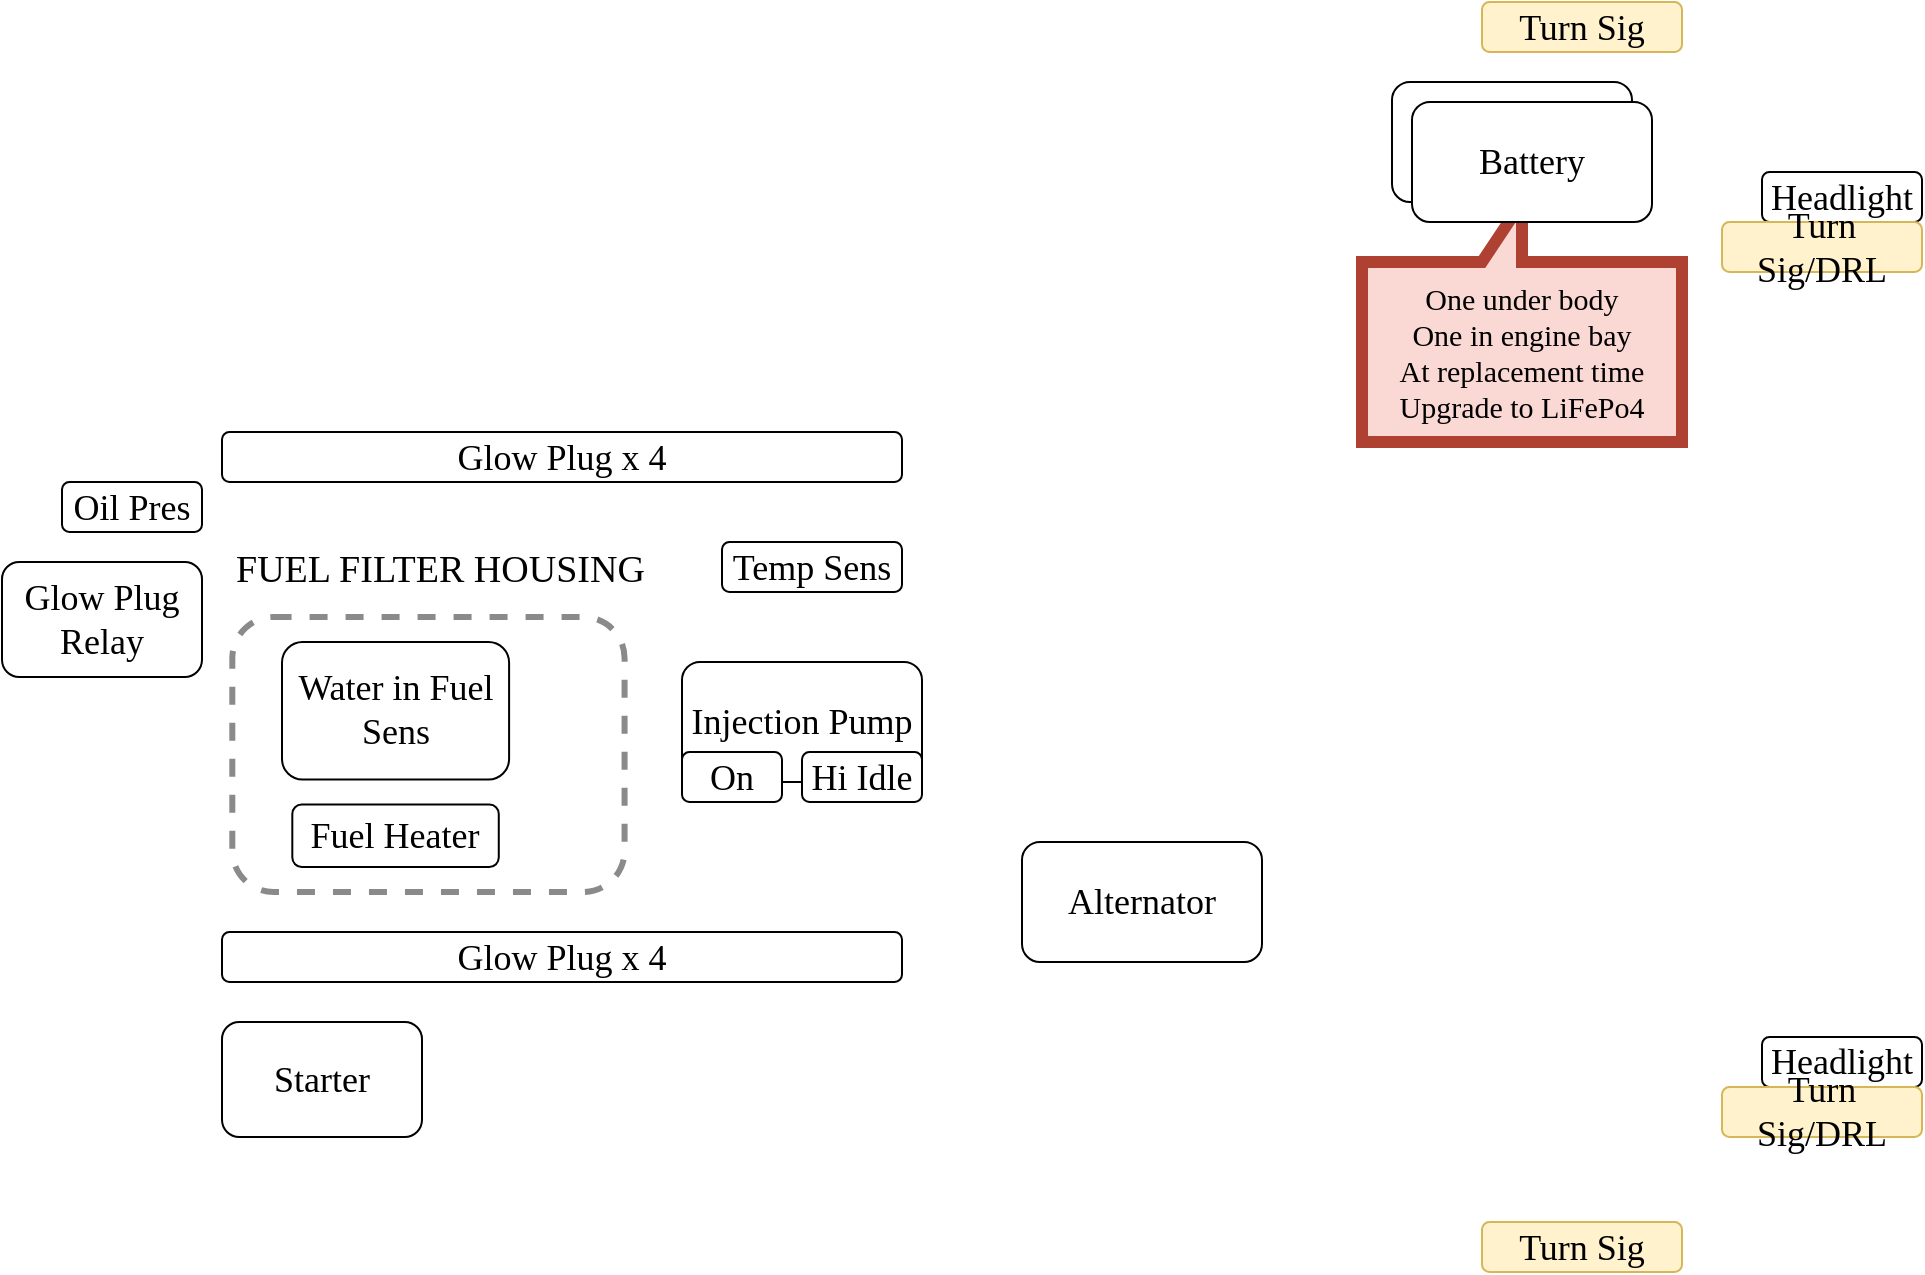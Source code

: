 <mxfile version="20.6.0" type="github">
  <diagram id="UE8rDsr5XHwwFPf_98A7" name="Page-1">
    <mxGraphModel dx="1385" dy="929" grid="1" gridSize="10" guides="1" tooltips="1" connect="1" arrows="1" fold="1" page="1" pageScale="1" pageWidth="1100" pageHeight="850" math="0" shadow="0">
      <root>
        <mxCell id="0" />
        <mxCell id="1" parent="0" />
        <mxCell id="Ujbb4PfxOMzPJcWmRXjg-1" value="Alternator" style="rounded=1;whiteSpace=wrap;html=1;fontFamily=League Spartan;fontSource=https%3A%2F%2Ffonts.googleapis.com%2Fcss%3Ffamily%3DLeague%2BSpartan;fontSize=18;" vertex="1" parent="1">
          <mxGeometry x="840" y="450" width="120" height="60" as="geometry" />
        </mxCell>
        <mxCell id="Ujbb4PfxOMzPJcWmRXjg-7" value="" style="group" vertex="1" connectable="0" parent="1">
          <mxGeometry x="670" y="360" width="120" height="70" as="geometry" />
        </mxCell>
        <mxCell id="Ujbb4PfxOMzPJcWmRXjg-4" value="Injection Pump" style="rounded=1;whiteSpace=wrap;html=1;fontFamily=League Spartan;fontSource=https%3A%2F%2Ffonts.googleapis.com%2Fcss%3Ffamily%3DLeague%2BSpartan;fontSize=18;" vertex="1" parent="Ujbb4PfxOMzPJcWmRXjg-7">
          <mxGeometry width="120" height="60" as="geometry" />
        </mxCell>
        <mxCell id="Ujbb4PfxOMzPJcWmRXjg-5" value="On" style="rounded=1;whiteSpace=wrap;html=1;fontFamily=League Spartan;fontSource=https%3A%2F%2Ffonts.googleapis.com%2Fcss%3Ffamily%3DLeague%2BSpartan;fontSize=18;" vertex="1" parent="Ujbb4PfxOMzPJcWmRXjg-7">
          <mxGeometry y="45" width="50" height="25" as="geometry" />
        </mxCell>
        <mxCell id="Ujbb4PfxOMzPJcWmRXjg-6" value="Hi Idle" style="rounded=1;whiteSpace=wrap;html=1;fontFamily=League Spartan;fontSource=https%3A%2F%2Ffonts.googleapis.com%2Fcss%3Ffamily%3DLeague%2BSpartan;fontSize=18;" vertex="1" parent="Ujbb4PfxOMzPJcWmRXjg-7">
          <mxGeometry x="60" y="45" width="60" height="25" as="geometry" />
        </mxCell>
        <mxCell id="Ujbb4PfxOMzPJcWmRXjg-8" value="Temp Sens" style="rounded=1;whiteSpace=wrap;html=1;fontFamily=League Spartan;fontSource=https%3A%2F%2Ffonts.googleapis.com%2Fcss%3Ffamily%3DLeague%2BSpartan;fontSize=18;" vertex="1" parent="1">
          <mxGeometry x="690" y="300" width="90" height="25" as="geometry" />
        </mxCell>
        <mxCell id="Ujbb4PfxOMzPJcWmRXjg-9" value="Oil Pres" style="rounded=1;whiteSpace=wrap;html=1;fontFamily=League Spartan;fontSource=https%3A%2F%2Ffonts.googleapis.com%2Fcss%3Ffamily%3DLeague%2BSpartan;fontSize=18;" vertex="1" parent="1">
          <mxGeometry x="360" y="270" width="70" height="25" as="geometry" />
        </mxCell>
        <mxCell id="Ujbb4PfxOMzPJcWmRXjg-11" value="Headlight" style="rounded=1;whiteSpace=wrap;html=1;fontFamily=League Spartan;fontSource=https%3A%2F%2Ffonts.googleapis.com%2Fcss%3Ffamily%3DLeague%2BSpartan;fontSize=18;" vertex="1" parent="1">
          <mxGeometry x="1210" y="115" width="80" height="25" as="geometry" />
        </mxCell>
        <mxCell id="Ujbb4PfxOMzPJcWmRXjg-12" value="Headlight" style="rounded=1;whiteSpace=wrap;html=1;fontFamily=League Spartan;fontSource=https%3A%2F%2Ffonts.googleapis.com%2Fcss%3Ffamily%3DLeague%2BSpartan;fontSize=18;" vertex="1" parent="1">
          <mxGeometry x="1210" y="547.5" width="80" height="25" as="geometry" />
        </mxCell>
        <mxCell id="Ujbb4PfxOMzPJcWmRXjg-13" value="Turn Sig/DRL" style="rounded=1;whiteSpace=wrap;html=1;fontFamily=League Spartan;fontSource=https%3A%2F%2Ffonts.googleapis.com%2Fcss%3Ffamily%3DLeague%2BSpartan;fontSize=18;fillColor=#fff2cc;strokeColor=#d6b656;" vertex="1" parent="1">
          <mxGeometry x="1190" y="572.5" width="100" height="25" as="geometry" />
        </mxCell>
        <mxCell id="Ujbb4PfxOMzPJcWmRXjg-14" value="Turn Sig" style="rounded=1;whiteSpace=wrap;html=1;fontFamily=League Spartan;fontSource=https%3A%2F%2Ffonts.googleapis.com%2Fcss%3Ffamily%3DLeague%2BSpartan;fontSize=18;fillColor=#fff2cc;strokeColor=#d6b656;" vertex="1" parent="1">
          <mxGeometry x="1070" y="640" width="100" height="25" as="geometry" />
        </mxCell>
        <mxCell id="Ujbb4PfxOMzPJcWmRXjg-15" value="Turn Sig" style="rounded=1;whiteSpace=wrap;html=1;fontFamily=League Spartan;fontSource=https%3A%2F%2Ffonts.googleapis.com%2Fcss%3Ffamily%3DLeague%2BSpartan;fontSize=18;fillColor=#fff2cc;strokeColor=#d6b656;" vertex="1" parent="1">
          <mxGeometry x="1070" y="30" width="100" height="25" as="geometry" />
        </mxCell>
        <mxCell id="Ujbb4PfxOMzPJcWmRXjg-16" value="Turn Sig/DRL" style="rounded=1;whiteSpace=wrap;html=1;fontFamily=League Spartan;fontSource=https%3A%2F%2Ffonts.googleapis.com%2Fcss%3Ffamily%3DLeague%2BSpartan;fontSize=18;fillColor=#fff2cc;strokeColor=#d6b656;" vertex="1" parent="1">
          <mxGeometry x="1190" y="140" width="100" height="25" as="geometry" />
        </mxCell>
        <mxCell id="Ujbb4PfxOMzPJcWmRXjg-21" value="" style="group" vertex="1" connectable="0" parent="1">
          <mxGeometry x="470" y="350" width="171.29" height="125" as="geometry" />
        </mxCell>
        <mxCell id="Ujbb4PfxOMzPJcWmRXjg-20" value="Water in Fuel Sens" style="rounded=1;whiteSpace=wrap;html=1;fontFamily=League Spartan;fontSource=https%3A%2F%2Ffonts.googleapis.com%2Fcss%3Ffamily%3DLeague%2BSpartan;fontSize=18;" vertex="1" parent="Ujbb4PfxOMzPJcWmRXjg-21">
          <mxGeometry width="113.548" height="68.75" as="geometry" />
        </mxCell>
        <mxCell id="Ujbb4PfxOMzPJcWmRXjg-19" value="Fuel Heater" style="rounded=1;whiteSpace=wrap;html=1;fontFamily=League Spartan;fontSource=https%3A%2F%2Ffonts.googleapis.com%2Fcss%3Ffamily%3DLeague%2BSpartan;fontSize=18;" vertex="1" parent="Ujbb4PfxOMzPJcWmRXjg-21">
          <mxGeometry x="5.161" y="81.25" width="103.226" height="31.25" as="geometry" />
        </mxCell>
        <mxCell id="Ujbb4PfxOMzPJcWmRXjg-24" value="" style="group" vertex="1" connectable="0" parent="Ujbb4PfxOMzPJcWmRXjg-21">
          <mxGeometry x="-30.0" y="-56.25" width="201.29" height="181.25" as="geometry" />
        </mxCell>
        <mxCell id="Ujbb4PfxOMzPJcWmRXjg-22" value="" style="rounded=1;whiteSpace=wrap;html=1;fontFamily=League Spartan;fontSource=https%3A%2F%2Ffonts.googleapis.com%2Fcss%3Ffamily%3DLeague%2BSpartan;fontSize=15;dashed=1;strokeWidth=3;fillColor=none;strokeColor=#8A8A8A;" vertex="1" parent="Ujbb4PfxOMzPJcWmRXjg-24">
          <mxGeometry x="5.161" y="43.75" width="196.129" height="137.5" as="geometry" />
        </mxCell>
        <mxCell id="Ujbb4PfxOMzPJcWmRXjg-23" value="&lt;div style=&quot;&quot;&gt;&lt;span style=&quot;background-color: initial;&quot;&gt;FUEL FILTER HOUSING&lt;/span&gt;&lt;/div&gt;" style="text;html=1;align=left;verticalAlign=middle;resizable=0;points=[];autosize=1;strokeColor=none;fillColor=none;fontSize=19;fontFamily=League Spartan;" vertex="1" parent="Ujbb4PfxOMzPJcWmRXjg-24">
          <mxGeometry x="5.16" width="200" height="40" as="geometry" />
        </mxCell>
        <mxCell id="Ujbb4PfxOMzPJcWmRXjg-28" value="Glow Plug x 4" style="rounded=1;whiteSpace=wrap;html=1;fontFamily=League Spartan;fontSource=https%3A%2F%2Ffonts.googleapis.com%2Fcss%3Ffamily%3DLeague%2BSpartan;fontSize=18;" vertex="1" parent="1">
          <mxGeometry x="440" y="495" width="340" height="25" as="geometry" />
        </mxCell>
        <mxCell id="Ujbb4PfxOMzPJcWmRXjg-29" value="Glow Plug&lt;br&gt;Relay" style="rounded=1;whiteSpace=wrap;html=1;fontFamily=League Spartan;fontSource=https%3A%2F%2Ffonts.googleapis.com%2Fcss%3Ffamily%3DLeague%2BSpartan;fontSize=18;" vertex="1" parent="1">
          <mxGeometry x="330" y="310" width="100" height="57.5" as="geometry" />
        </mxCell>
        <mxCell id="Ujbb4PfxOMzPJcWmRXjg-33" value="" style="group" vertex="1" connectable="0" parent="1">
          <mxGeometry x="1010" y="70" width="160" height="180" as="geometry" />
        </mxCell>
        <mxCell id="Ujbb4PfxOMzPJcWmRXjg-17" value="One under body&#xa;One in engine bay&#xa;At replacement time&#xa;Upgrade to LiFePo4" style="shape=callout;whiteSpace=wrap;perimeter=calloutPerimeter;shadow=0;labelBackgroundColor=none;sketch=0;fillStyle=auto;strokeColor=#ae4132;strokeWidth=6;fontFamily=League Spartan;fontSource=https%3A%2F%2Ffonts.googleapis.com%2Fcss%3Ffamily%3DLeague%2BSpartan;fontSize=15;fillColor=#fad9d5;direction=west;spacingBottom=0;spacing=8;" vertex="1" parent="Ujbb4PfxOMzPJcWmRXjg-33">
          <mxGeometry y="60" width="160" height="120" as="geometry" />
        </mxCell>
        <mxCell id="Ujbb4PfxOMzPJcWmRXjg-10" value="" style="group" vertex="1" connectable="0" parent="Ujbb4PfxOMzPJcWmRXjg-33">
          <mxGeometry x="15" width="130" height="70" as="geometry" />
        </mxCell>
        <mxCell id="Ujbb4PfxOMzPJcWmRXjg-2" value="Battery" style="rounded=1;whiteSpace=wrap;html=1;fontFamily=League Spartan;fontSource=https%3A%2F%2Ffonts.googleapis.com%2Fcss%3Ffamily%3DLeague%2BSpartan;fontSize=18;" vertex="1" parent="Ujbb4PfxOMzPJcWmRXjg-10">
          <mxGeometry width="120" height="60" as="geometry" />
        </mxCell>
        <mxCell id="Ujbb4PfxOMzPJcWmRXjg-3" value="Battery" style="rounded=1;whiteSpace=wrap;html=1;fontFamily=League Spartan;fontSource=https%3A%2F%2Ffonts.googleapis.com%2Fcss%3Ffamily%3DLeague%2BSpartan;fontSize=18;" vertex="1" parent="Ujbb4PfxOMzPJcWmRXjg-10">
          <mxGeometry x="10" y="10" width="120" height="60" as="geometry" />
        </mxCell>
        <mxCell id="Ujbb4PfxOMzPJcWmRXjg-35" value="Glow Plug x 4" style="rounded=1;whiteSpace=wrap;html=1;fontFamily=League Spartan;fontSource=https%3A%2F%2Ffonts.googleapis.com%2Fcss%3Ffamily%3DLeague%2BSpartan;fontSize=18;" vertex="1" parent="1">
          <mxGeometry x="440" y="245" width="340" height="25" as="geometry" />
        </mxCell>
        <mxCell id="Ujbb4PfxOMzPJcWmRXjg-36" value="Starter" style="rounded=1;whiteSpace=wrap;html=1;fontFamily=League Spartan;fontSource=https%3A%2F%2Ffonts.googleapis.com%2Fcss%3Ffamily%3DLeague%2BSpartan;fontSize=18;" vertex="1" parent="1">
          <mxGeometry x="440" y="540" width="100" height="57.5" as="geometry" />
        </mxCell>
      </root>
    </mxGraphModel>
  </diagram>
</mxfile>
